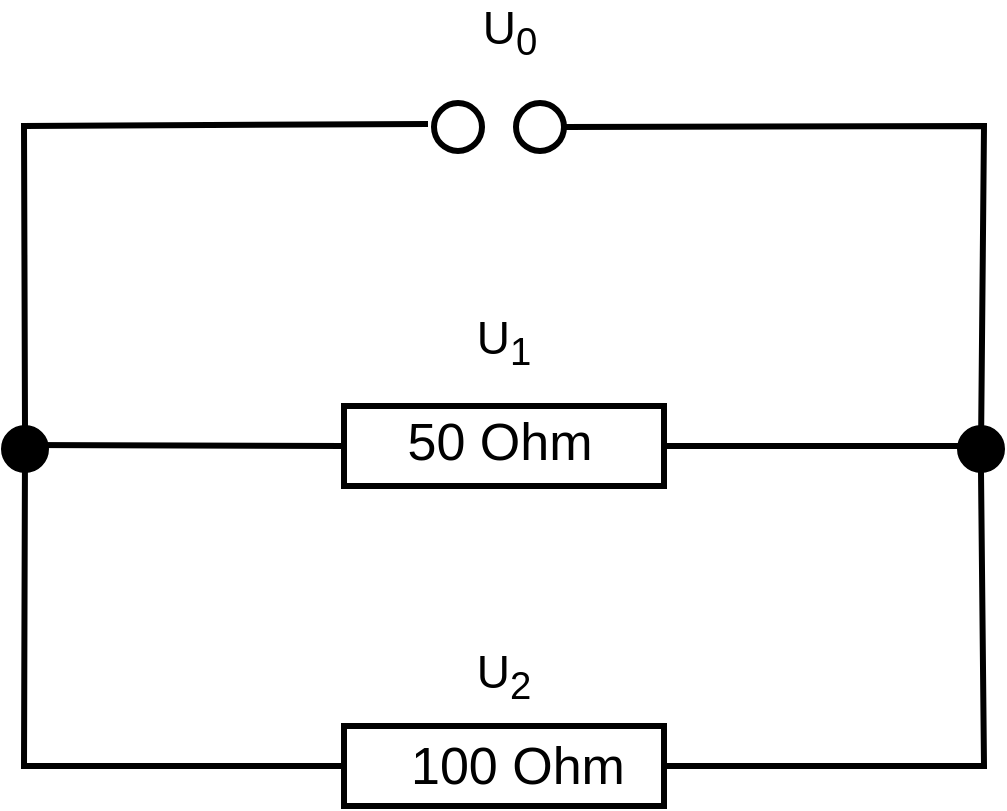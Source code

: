 <mxfile version="26.0.10">
  <diagram name="Seite-1" id="kOsxqGajKJBzKdCNPG7R">
    <mxGraphModel dx="1950" dy="866" grid="0" gridSize="20" guides="1" tooltips="1" connect="1" arrows="1" fold="1" page="0" pageScale="1" pageWidth="827" pageHeight="1169" math="0" shadow="0">
      <root>
        <mxCell id="0" />
        <mxCell id="1" parent="0" />
        <mxCell id="Ch7Z78VTcBrR7xelR91l-1" value="" style="rounded=0;whiteSpace=wrap;html=1;strokeWidth=3;" vertex="1" parent="1">
          <mxGeometry x="-320" y="140" width="160" height="40" as="geometry" />
        </mxCell>
        <mxCell id="Ch7Z78VTcBrR7xelR91l-6" value="" style="endArrow=none;html=1;rounded=0;fontSize=12;startSize=8;endSize=8;curved=0;exitX=0.5;exitY=0;exitDx=0;exitDy=0;strokeWidth=3;" edge="1" parent="1" source="Ch7Z78VTcBrR7xelR91l-32">
          <mxGeometry width="50" height="50" relative="1" as="geometry">
            <mxPoint x="-480" y="320" as="sourcePoint" />
            <mxPoint x="-278" y="-1" as="targetPoint" />
            <Array as="points">
              <mxPoint x="-480" />
            </Array>
          </mxGeometry>
        </mxCell>
        <mxCell id="Ch7Z78VTcBrR7xelR91l-9" value="" style="rounded=0;whiteSpace=wrap;html=1;strokeWidth=3;" vertex="1" parent="1">
          <mxGeometry x="-320" y="300" width="160" height="40" as="geometry" />
        </mxCell>
        <mxCell id="Ch7Z78VTcBrR7xelR91l-10" value="" style="endArrow=none;html=1;rounded=0;fontSize=12;startSize=8;endSize=8;curved=0;exitX=1;exitY=0.5;exitDx=0;exitDy=0;strokeWidth=3;" edge="1" parent="1" source="Ch7Z78VTcBrR7xelR91l-1">
          <mxGeometry width="50" height="50" relative="1" as="geometry">
            <mxPoint x="180" y="230" as="sourcePoint" />
            <mxPoint y="160" as="targetPoint" />
          </mxGeometry>
        </mxCell>
        <mxCell id="Ch7Z78VTcBrR7xelR91l-12" value="" style="endArrow=none;html=1;rounded=0;fontSize=12;startSize=8;endSize=8;curved=0;entryX=1;entryY=0.5;entryDx=0;entryDy=0;strokeWidth=3;strokeColor=default;" edge="1" parent="1" source="Ch7Z78VTcBrR7xelR91l-27" target="Ch7Z78VTcBrR7xelR91l-34">
          <mxGeometry width="50" height="50" relative="1" as="geometry">
            <mxPoint x="-160" y="320" as="sourcePoint" />
            <mxPoint x="-181.0" y="0.5" as="targetPoint" />
            <Array as="points">
              <mxPoint />
            </Array>
          </mxGeometry>
        </mxCell>
        <mxCell id="Ch7Z78VTcBrR7xelR91l-13" value="" style="endArrow=none;html=1;rounded=0;fontSize=12;startSize=8;endSize=8;curved=0;exitX=1;exitY=0.5;exitDx=0;exitDy=0;entryX=0;entryY=0.5;entryDx=0;entryDy=0;strokeWidth=3;" edge="1" parent="1" target="Ch7Z78VTcBrR7xelR91l-1">
          <mxGeometry width="50" height="50" relative="1" as="geometry">
            <mxPoint x="-480" y="159.5" as="sourcePoint" />
            <mxPoint x="-320" y="159.5" as="targetPoint" />
          </mxGeometry>
        </mxCell>
        <mxCell id="Ch7Z78VTcBrR7xelR91l-14" value="" style="ellipse;whiteSpace=wrap;html=1;aspect=fixed;strokeWidth=3;" vertex="1" parent="1">
          <mxGeometry x="-275" y="-11.5" width="24" height="24" as="geometry" />
        </mxCell>
        <mxCell id="Ch7Z78VTcBrR7xelR91l-15" value="&lt;font style=&quot;font-size: 26px;&quot;&gt;50 Ohm&lt;/font&gt;" style="text;html=1;align=center;verticalAlign=middle;whiteSpace=wrap;rounded=0;" vertex="1" parent="1">
          <mxGeometry x="-292" y="143" width="100" height="30" as="geometry" />
        </mxCell>
        <mxCell id="Ch7Z78VTcBrR7xelR91l-16" value="&lt;font style=&quot;font-size: 26px;&quot;&gt;100 Ohm&lt;/font&gt;" style="text;html=1;align=center;verticalAlign=middle;whiteSpace=wrap;rounded=0;" vertex="1" parent="1">
          <mxGeometry x="-290" y="305" width="114" height="30" as="geometry" />
        </mxCell>
        <mxCell id="Ch7Z78VTcBrR7xelR91l-17" value="&lt;font style=&quot;font-size: 23px;&quot;&gt;U&lt;sub&gt;1&lt;/sub&gt;&lt;/font&gt;" style="text;html=1;align=center;verticalAlign=middle;whiteSpace=wrap;rounded=0;" vertex="1" parent="1">
          <mxGeometry x="-270" y="93" width="60" height="30" as="geometry" />
        </mxCell>
        <mxCell id="Ch7Z78VTcBrR7xelR91l-18" value="&lt;font style=&quot;font-size: 23px;&quot;&gt;U&lt;sub&gt;2&lt;/sub&gt;&lt;/font&gt;" style="text;html=1;align=center;verticalAlign=middle;whiteSpace=wrap;rounded=0;" vertex="1" parent="1">
          <mxGeometry x="-270" y="260" width="60" height="30" as="geometry" />
        </mxCell>
        <mxCell id="Ch7Z78VTcBrR7xelR91l-19" value="&lt;font style=&quot;font-size: 23px;&quot;&gt;U&lt;sub&gt;0&lt;/sub&gt;&lt;/font&gt;" style="text;html=1;align=center;verticalAlign=middle;whiteSpace=wrap;rounded=0;" vertex="1" parent="1">
          <mxGeometry x="-267" y="-62" width="60" height="30" as="geometry" />
        </mxCell>
        <mxCell id="Ch7Z78VTcBrR7xelR91l-31" value="" style="endArrow=none;html=1;rounded=0;fontSize=12;startSize=8;endSize=8;curved=0;entryX=0.5;entryY=1;entryDx=0;entryDy=0;strokeWidth=3;strokeColor=default;" edge="1" parent="1" target="Ch7Z78VTcBrR7xelR91l-27">
          <mxGeometry width="50" height="50" relative="1" as="geometry">
            <mxPoint x="-160" y="320" as="sourcePoint" />
            <mxPoint x="-181" y="1" as="targetPoint" />
            <Array as="points">
              <mxPoint y="320" />
            </Array>
          </mxGeometry>
        </mxCell>
        <mxCell id="Ch7Z78VTcBrR7xelR91l-27" value="" style="ellipse;whiteSpace=wrap;html=1;aspect=fixed;strokeColor=default;fillColor=#000000;" vertex="1" parent="1">
          <mxGeometry x="-13" y="150" width="23" height="23" as="geometry" />
        </mxCell>
        <mxCell id="Ch7Z78VTcBrR7xelR91l-33" value="" style="endArrow=none;html=1;rounded=0;fontSize=12;startSize=8;endSize=8;curved=0;exitX=0;exitY=0.5;exitDx=0;exitDy=0;strokeWidth=3;" edge="1" parent="1" source="Ch7Z78VTcBrR7xelR91l-9" target="Ch7Z78VTcBrR7xelR91l-32">
          <mxGeometry width="50" height="50" relative="1" as="geometry">
            <mxPoint x="-320" y="320" as="sourcePoint" />
            <mxPoint x="-300" as="targetPoint" />
            <Array as="points">
              <mxPoint x="-480" y="320" />
            </Array>
          </mxGeometry>
        </mxCell>
        <mxCell id="Ch7Z78VTcBrR7xelR91l-32" value="" style="ellipse;whiteSpace=wrap;html=1;aspect=fixed;strokeColor=default;fillColor=#000000;" vertex="1" parent="1">
          <mxGeometry x="-491" y="150" width="23" height="23" as="geometry" />
        </mxCell>
        <mxCell id="Ch7Z78VTcBrR7xelR91l-34" value="" style="ellipse;whiteSpace=wrap;html=1;aspect=fixed;strokeWidth=3;" vertex="1" parent="1">
          <mxGeometry x="-234" y="-11.5" width="24" height="24" as="geometry" />
        </mxCell>
      </root>
    </mxGraphModel>
  </diagram>
</mxfile>
